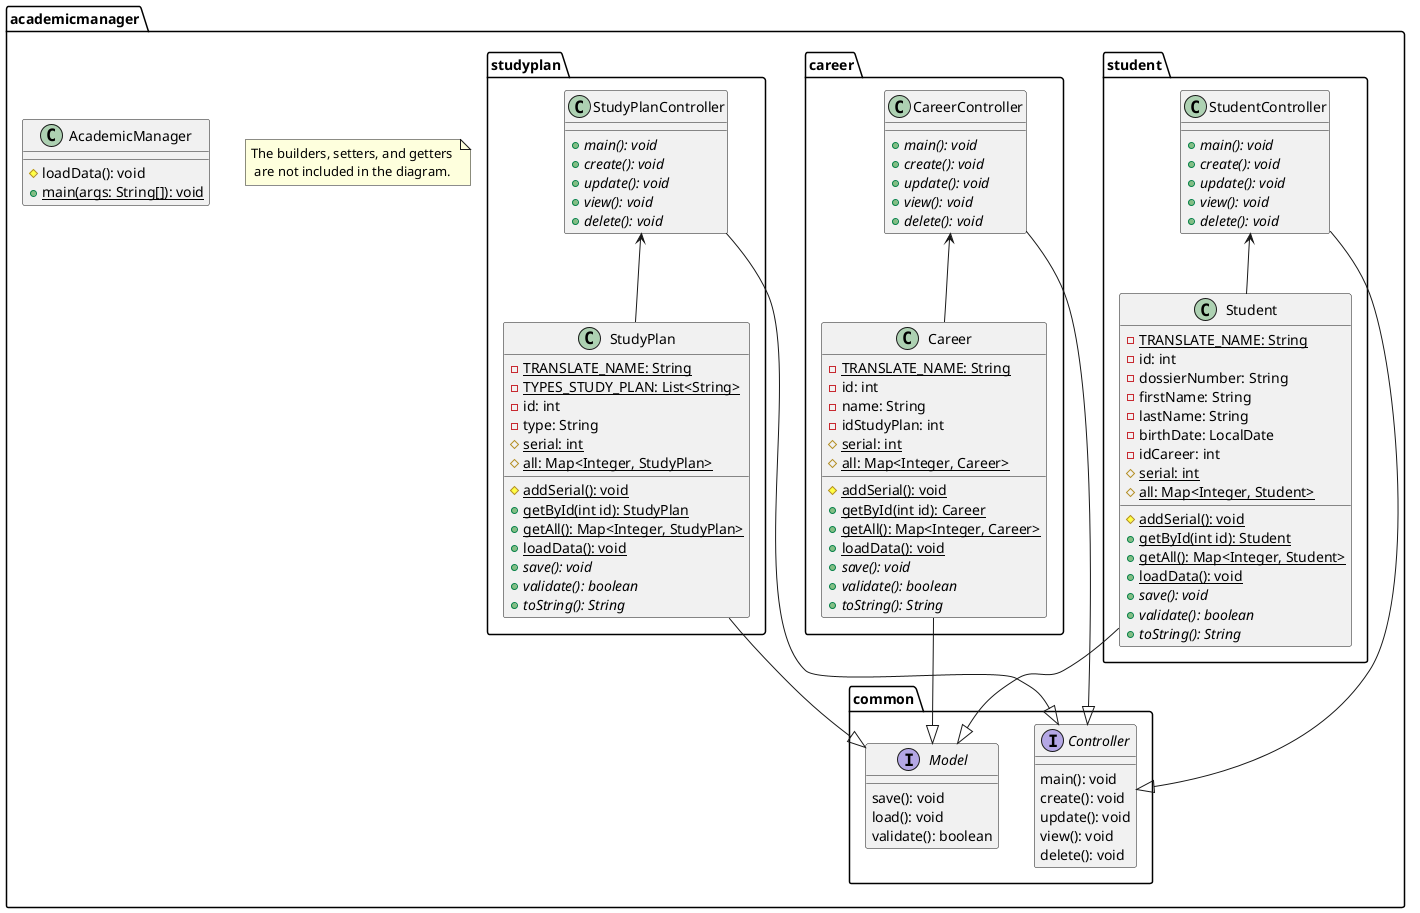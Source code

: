 @startuml AcademicManager


package academicmanager {
    note "The builders, setters, and getters \n are not included in the diagram." as N1

    class AcademicManager {
        # loadData(): void
        {static} + main(args: String[]): void
    }

    ' ==========================================================================

    package common {

        interface Model {
            save(): void
            load(): void
            validate(): boolean
        }

        interface Controller {
            main(): void
            create(): void
            update(): void
            view(): void
            delete(): void
        }

    }

    ' ==========================================================================

    package student {
        
        class Student {
            {static} - TRANSLATE_NAME: String
            - id: int
            - dossierNumber: String
            - firstName: String
            - lastName: String
            - birthDate: LocalDate
            - idCareer: int
            {static} # serial: int
            {static} # all: Map<Integer, Student>

            {static} # addSerial(): void
            {static} + getById(int id): Student
            {static} + getAll(): Map<Integer, Student>
            {static} + loadData(): void
            {abstract} + save(): void
            {abstract} + validate(): boolean
            {abstract} + toString(): String
        }

        class StudentController {
            {abstract} + main(): void
            {abstract} + create(): void
            {abstract} + update(): void
            {abstract} + view(): void
            {abstract} + delete(): void
        }

    }
    
    ' ==========================================================================

    package career {
        
        class Career {
            {static} - TRANSLATE_NAME: String
            - id: int
            - name: String
            - idStudyPlan: int
            {static} # serial: int
            {static} # all: Map<Integer, Career>

            {static} # addSerial(): void
            {static} + getById(int id): Career
            {static} + getAll(): Map<Integer, Career>
            {static} + loadData(): void
            {abstract} + save(): void
            {abstract} + validate(): boolean
            {abstract} + toString(): String
        }

        class CareerController {
            {abstract} + main(): void
            {abstract} + create(): void
            {abstract} + update(): void
            {abstract} + view(): void
            {abstract} + delete(): void
        }

    }

    ' ==========================================================================

    package studyplan {
        
        class StudyPlan {
            {static} - TRANSLATE_NAME: String
            {static} - TYPES_STUDY_PLAN: List<String>
            - id: int
            - type: String
            {static} # serial: int
            {static} # all: Map<Integer, StudyPlan>

            {static} # addSerial(): void
            {static} + getById(int id): StudyPlan
            {static} + getAll(): Map<Integer, StudyPlan>
            {static} + loadData(): void
            {abstract} + save(): void
            {abstract} + validate(): boolean
            {abstract} + toString(): String
        }

        class StudyPlanController {
            {abstract} + main(): void
            {abstract} + create(): void
            {abstract} + update(): void
            {abstract} + view(): void
            {abstract} + delete(): void
        }

    }
}

' ==============================================================================
' conexiones de clases

' estudiantes 

Student --|> Model

StudentController --|> Controller
StudentController <-- Student

' carreras

Career --|> Model

CareerController --|> Controller
CareerController <-- Career

' Plan de Estudio

StudyPlan --|> Model

StudyPlanController --|> Controller
StudyPlanController <-- StudyPlan


' ==============================================================================

@enduml